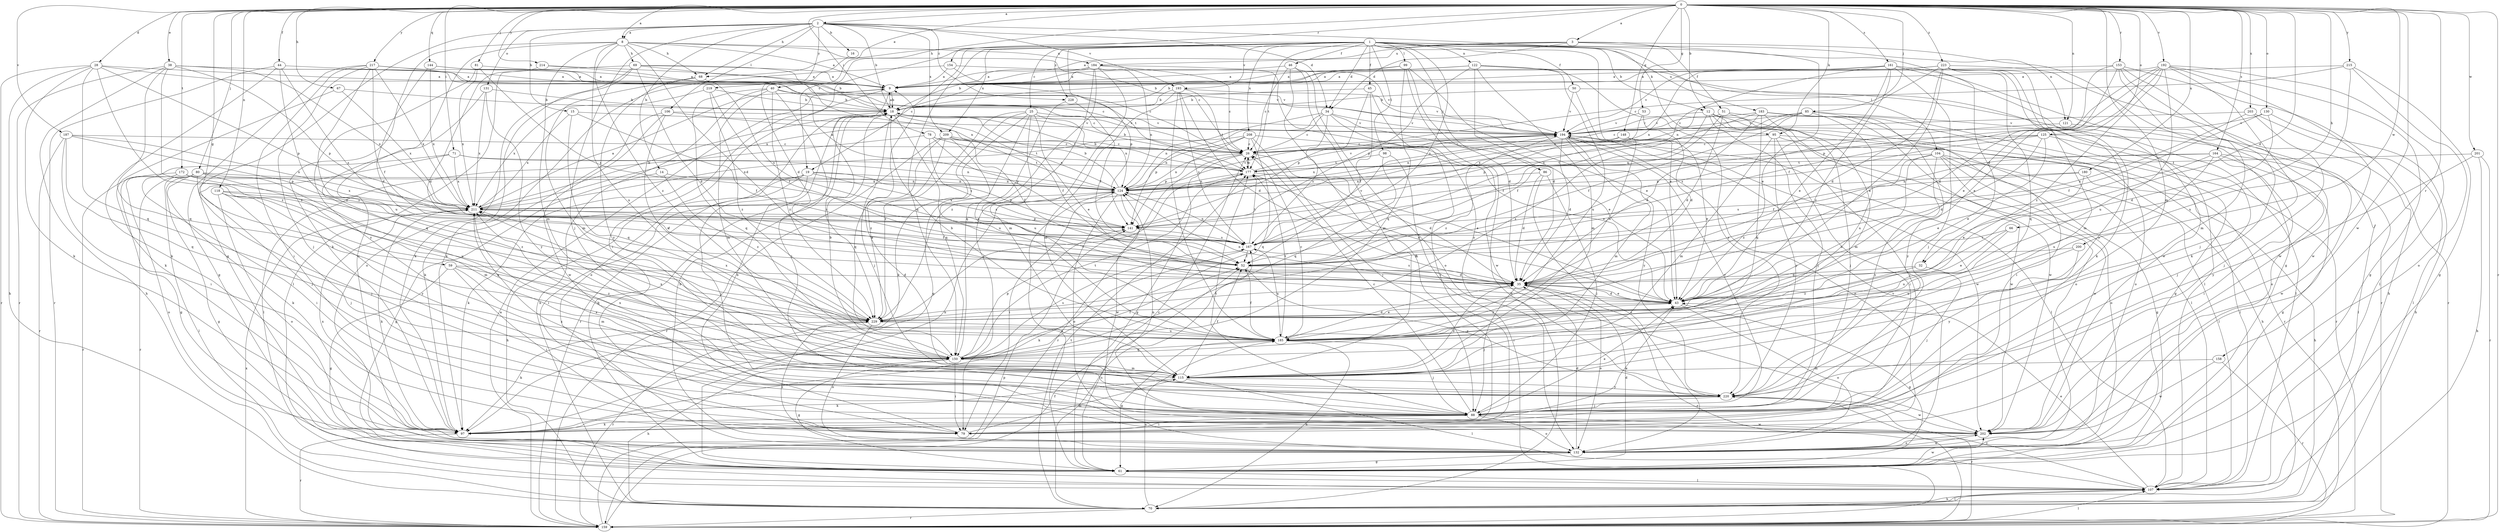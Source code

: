 strict digraph  {
0;
1;
2;
3;
8;
9;
12;
14;
15;
16;
18;
19;
25;
26;
28;
32;
34;
35;
38;
40;
43;
44;
45;
46;
50;
51;
52;
53;
59;
61;
66;
67;
68;
69;
70;
71;
78;
79;
80;
81;
85;
86;
88;
95;
97;
98;
99;
104;
106;
107;
115;
118;
121;
122;
124;
125;
130;
131;
132;
141;
144;
148;
150;
153;
154;
158;
159;
161;
164;
167;
172;
177;
180;
183;
184;
185;
187;
192;
193;
194;
200;
201;
202;
203;
208;
209;
211;
214;
215;
217;
219;
220;
223;
228;
229;
0 -> 2  [label=a];
0 -> 3  [label=a];
0 -> 8  [label=a];
0 -> 12  [label=b];
0 -> 19  [label=c];
0 -> 28  [label=d];
0 -> 32  [label=d];
0 -> 38  [label=e];
0 -> 40  [label=e];
0 -> 44  [label=f];
0 -> 53  [label=g];
0 -> 59  [label=g];
0 -> 66  [label=h];
0 -> 67  [label=h];
0 -> 71  [label=i];
0 -> 78  [label=i];
0 -> 80  [label=j];
0 -> 81  [label=j];
0 -> 85  [label=j];
0 -> 95  [label=k];
0 -> 115  [label=m];
0 -> 118  [label=n];
0 -> 121  [label=n];
0 -> 125  [label=o];
0 -> 130  [label=o];
0 -> 144  [label=q];
0 -> 148  [label=q];
0 -> 153  [label=r];
0 -> 154  [label=r];
0 -> 158  [label=r];
0 -> 159  [label=r];
0 -> 161  [label=s];
0 -> 164  [label=s];
0 -> 172  [label=t];
0 -> 180  [label=u];
0 -> 187  [label=v];
0 -> 192  [label=v];
0 -> 200  [label=w];
0 -> 201  [label=w];
0 -> 202  [label=w];
0 -> 203  [label=x];
0 -> 214  [label=y];
0 -> 215  [label=y];
0 -> 217  [label=y];
0 -> 223  [label=z];
1 -> 12  [label=b];
1 -> 19  [label=c];
1 -> 25  [label=c];
1 -> 32  [label=d];
1 -> 34  [label=d];
1 -> 43  [label=e];
1 -> 45  [label=f];
1 -> 46  [label=f];
1 -> 50  [label=f];
1 -> 79  [label=i];
1 -> 86  [label=j];
1 -> 98  [label=l];
1 -> 99  [label=l];
1 -> 104  [label=l];
1 -> 121  [label=n];
1 -> 122  [label=n];
1 -> 141  [label=p];
1 -> 150  [label=q];
1 -> 167  [label=s];
1 -> 177  [label=t];
1 -> 183  [label=u];
1 -> 193  [label=v];
1 -> 208  [label=x];
1 -> 209  [label=x];
1 -> 228  [label=z];
2 -> 8  [label=a];
2 -> 14  [label=b];
2 -> 15  [label=b];
2 -> 16  [label=b];
2 -> 18  [label=b];
2 -> 34  [label=d];
2 -> 61  [label=g];
2 -> 68  [label=h];
2 -> 88  [label=j];
2 -> 95  [label=k];
2 -> 106  [label=l];
2 -> 131  [label=o];
2 -> 193  [label=v];
2 -> 209  [label=x];
2 -> 219  [label=y];
2 -> 228  [label=z];
3 -> 9  [label=a];
3 -> 34  [label=d];
3 -> 43  [label=e];
3 -> 51  [label=f];
3 -> 61  [label=g];
3 -> 68  [label=h];
3 -> 184  [label=u];
8 -> 9  [label=a];
8 -> 26  [label=c];
8 -> 35  [label=d];
8 -> 68  [label=h];
8 -> 69  [label=h];
8 -> 97  [label=k];
8 -> 115  [label=m];
8 -> 132  [label=o];
8 -> 184  [label=u];
8 -> 185  [label=u];
8 -> 229  [label=z];
9 -> 18  [label=b];
9 -> 132  [label=o];
9 -> 229  [label=z];
12 -> 79  [label=i];
12 -> 88  [label=j];
12 -> 107  [label=l];
12 -> 132  [label=o];
12 -> 159  [label=r];
12 -> 194  [label=v];
12 -> 229  [label=z];
14 -> 61  [label=g];
14 -> 124  [label=n];
14 -> 229  [label=z];
15 -> 52  [label=f];
15 -> 150  [label=q];
15 -> 194  [label=v];
15 -> 211  [label=x];
16 -> 35  [label=d];
18 -> 9  [label=a];
18 -> 52  [label=f];
18 -> 88  [label=j];
18 -> 159  [label=r];
18 -> 185  [label=u];
18 -> 194  [label=v];
19 -> 70  [label=h];
19 -> 79  [label=i];
19 -> 88  [label=j];
19 -> 97  [label=k];
19 -> 124  [label=n];
19 -> 141  [label=p];
19 -> 167  [label=s];
25 -> 43  [label=e];
25 -> 61  [label=g];
25 -> 97  [label=k];
25 -> 124  [label=n];
25 -> 150  [label=q];
25 -> 185  [label=u];
25 -> 194  [label=v];
25 -> 229  [label=z];
26 -> 18  [label=b];
26 -> 43  [label=e];
26 -> 61  [label=g];
26 -> 124  [label=n];
26 -> 159  [label=r];
26 -> 177  [label=t];
28 -> 9  [label=a];
28 -> 26  [label=c];
28 -> 70  [label=h];
28 -> 97  [label=k];
28 -> 141  [label=p];
28 -> 150  [label=q];
28 -> 159  [label=r];
28 -> 229  [label=z];
32 -> 35  [label=d];
32 -> 88  [label=j];
32 -> 229  [label=z];
34 -> 26  [label=c];
34 -> 43  [label=e];
34 -> 79  [label=i];
34 -> 124  [label=n];
34 -> 141  [label=p];
34 -> 167  [label=s];
34 -> 194  [label=v];
35 -> 43  [label=e];
35 -> 88  [label=j];
35 -> 132  [label=o];
35 -> 159  [label=r];
35 -> 167  [label=s];
38 -> 9  [label=a];
38 -> 26  [label=c];
38 -> 70  [label=h];
38 -> 141  [label=p];
38 -> 150  [label=q];
38 -> 159  [label=r];
38 -> 211  [label=x];
38 -> 229  [label=z];
40 -> 18  [label=b];
40 -> 26  [label=c];
40 -> 70  [label=h];
40 -> 88  [label=j];
40 -> 115  [label=m];
40 -> 150  [label=q];
40 -> 229  [label=z];
43 -> 35  [label=d];
43 -> 61  [label=g];
43 -> 124  [label=n];
43 -> 132  [label=o];
43 -> 229  [label=z];
44 -> 9  [label=a];
44 -> 97  [label=k];
44 -> 159  [label=r];
44 -> 167  [label=s];
44 -> 229  [label=z];
45 -> 18  [label=b];
45 -> 52  [label=f];
45 -> 141  [label=p];
45 -> 202  [label=w];
46 -> 9  [label=a];
46 -> 26  [label=c];
46 -> 97  [label=k];
46 -> 115  [label=m];
46 -> 132  [label=o];
50 -> 18  [label=b];
50 -> 107  [label=l];
50 -> 185  [label=u];
50 -> 194  [label=v];
51 -> 35  [label=d];
51 -> 52  [label=f];
51 -> 79  [label=i];
51 -> 115  [label=m];
51 -> 194  [label=v];
52 -> 35  [label=d];
52 -> 220  [label=y];
53 -> 35  [label=d];
53 -> 141  [label=p];
53 -> 194  [label=v];
59 -> 35  [label=d];
59 -> 61  [label=g];
59 -> 79  [label=i];
59 -> 115  [label=m];
59 -> 229  [label=z];
61 -> 26  [label=c];
61 -> 35  [label=d];
61 -> 107  [label=l];
61 -> 124  [label=n];
61 -> 202  [label=w];
66 -> 43  [label=e];
66 -> 167  [label=s];
66 -> 185  [label=u];
67 -> 18  [label=b];
67 -> 97  [label=k];
67 -> 211  [label=x];
68 -> 115  [label=m];
68 -> 167  [label=s];
68 -> 220  [label=y];
69 -> 9  [label=a];
69 -> 18  [label=b];
69 -> 35  [label=d];
69 -> 97  [label=k];
69 -> 107  [label=l];
69 -> 124  [label=n];
69 -> 132  [label=o];
70 -> 107  [label=l];
70 -> 159  [label=r];
70 -> 167  [label=s];
70 -> 177  [label=t];
70 -> 185  [label=u];
71 -> 61  [label=g];
71 -> 88  [label=j];
71 -> 124  [label=n];
71 -> 177  [label=t];
71 -> 211  [label=x];
78 -> 26  [label=c];
78 -> 107  [label=l];
78 -> 141  [label=p];
78 -> 167  [label=s];
78 -> 177  [label=t];
79 -> 18  [label=b];
79 -> 115  [label=m];
80 -> 61  [label=g];
80 -> 88  [label=j];
80 -> 97  [label=k];
80 -> 107  [label=l];
80 -> 115  [label=m];
80 -> 124  [label=n];
80 -> 159  [label=r];
80 -> 185  [label=u];
81 -> 9  [label=a];
81 -> 167  [label=s];
81 -> 211  [label=x];
81 -> 220  [label=y];
85 -> 26  [label=c];
85 -> 52  [label=f];
85 -> 159  [label=r];
85 -> 185  [label=u];
85 -> 194  [label=v];
85 -> 211  [label=x];
85 -> 220  [label=y];
86 -> 35  [label=d];
86 -> 88  [label=j];
86 -> 124  [label=n];
86 -> 132  [label=o];
88 -> 26  [label=c];
88 -> 43  [label=e];
88 -> 79  [label=i];
88 -> 97  [label=k];
88 -> 132  [label=o];
88 -> 177  [label=t];
88 -> 194  [label=v];
88 -> 202  [label=w];
88 -> 211  [label=x];
95 -> 26  [label=c];
95 -> 70  [label=h];
95 -> 79  [label=i];
95 -> 115  [label=m];
95 -> 202  [label=w];
95 -> 220  [label=y];
97 -> 43  [label=e];
97 -> 124  [label=n];
97 -> 159  [label=r];
97 -> 211  [label=x];
98 -> 150  [label=q];
98 -> 159  [label=r];
98 -> 177  [label=t];
99 -> 9  [label=a];
99 -> 18  [label=b];
99 -> 35  [label=d];
99 -> 43  [label=e];
99 -> 70  [label=h];
99 -> 150  [label=q];
104 -> 61  [label=g];
104 -> 107  [label=l];
104 -> 132  [label=o];
104 -> 177  [label=t];
104 -> 185  [label=u];
104 -> 202  [label=w];
104 -> 220  [label=y];
104 -> 229  [label=z];
106 -> 97  [label=k];
106 -> 177  [label=t];
106 -> 185  [label=u];
106 -> 194  [label=v];
106 -> 202  [label=w];
107 -> 18  [label=b];
107 -> 43  [label=e];
107 -> 70  [label=h];
107 -> 220  [label=y];
115 -> 9  [label=a];
115 -> 35  [label=d];
115 -> 52  [label=f];
115 -> 97  [label=k];
115 -> 107  [label=l];
115 -> 220  [label=y];
118 -> 52  [label=f];
118 -> 88  [label=j];
118 -> 132  [label=o];
118 -> 150  [label=q];
118 -> 211  [label=x];
118 -> 220  [label=y];
121 -> 132  [label=o];
121 -> 167  [label=s];
122 -> 9  [label=a];
122 -> 18  [label=b];
122 -> 35  [label=d];
122 -> 107  [label=l];
122 -> 115  [label=m];
122 -> 141  [label=p];
122 -> 185  [label=u];
122 -> 220  [label=y];
124 -> 18  [label=b];
124 -> 79  [label=i];
124 -> 132  [label=o];
124 -> 194  [label=v];
124 -> 202  [label=w];
124 -> 211  [label=x];
125 -> 26  [label=c];
125 -> 35  [label=d];
125 -> 43  [label=e];
125 -> 88  [label=j];
125 -> 107  [label=l];
125 -> 124  [label=n];
125 -> 141  [label=p];
130 -> 35  [label=d];
130 -> 52  [label=f];
130 -> 70  [label=h];
130 -> 194  [label=v];
131 -> 18  [label=b];
131 -> 150  [label=q];
131 -> 211  [label=x];
131 -> 220  [label=y];
132 -> 18  [label=b];
132 -> 35  [label=d];
132 -> 61  [label=g];
132 -> 194  [label=v];
132 -> 202  [label=w];
132 -> 229  [label=z];
141 -> 167  [label=s];
144 -> 9  [label=a];
144 -> 35  [label=d];
144 -> 194  [label=v];
144 -> 211  [label=x];
148 -> 26  [label=c];
148 -> 43  [label=e];
148 -> 107  [label=l];
148 -> 124  [label=n];
150 -> 18  [label=b];
150 -> 52  [label=f];
150 -> 61  [label=g];
150 -> 70  [label=h];
150 -> 79  [label=i];
150 -> 115  [label=m];
150 -> 141  [label=p];
150 -> 167  [label=s];
150 -> 177  [label=t];
150 -> 211  [label=x];
153 -> 9  [label=a];
153 -> 35  [label=d];
153 -> 43  [label=e];
153 -> 97  [label=k];
153 -> 115  [label=m];
153 -> 159  [label=r];
153 -> 202  [label=w];
154 -> 9  [label=a];
154 -> 97  [label=k];
154 -> 177  [label=t];
154 -> 194  [label=v];
158 -> 115  [label=m];
158 -> 159  [label=r];
158 -> 202  [label=w];
159 -> 9  [label=a];
159 -> 52  [label=f];
159 -> 107  [label=l];
159 -> 141  [label=p];
159 -> 211  [label=x];
161 -> 9  [label=a];
161 -> 43  [label=e];
161 -> 88  [label=j];
161 -> 124  [label=n];
161 -> 159  [label=r];
161 -> 167  [label=s];
161 -> 202  [label=w];
161 -> 229  [label=z];
164 -> 43  [label=e];
164 -> 52  [label=f];
164 -> 61  [label=g];
164 -> 79  [label=i];
164 -> 177  [label=t];
164 -> 185  [label=u];
164 -> 202  [label=w];
167 -> 52  [label=f];
167 -> 97  [label=k];
167 -> 124  [label=n];
167 -> 177  [label=t];
167 -> 185  [label=u];
167 -> 194  [label=v];
172 -> 79  [label=i];
172 -> 124  [label=n];
172 -> 132  [label=o];
172 -> 159  [label=r];
172 -> 211  [label=x];
172 -> 229  [label=z];
177 -> 18  [label=b];
177 -> 26  [label=c];
177 -> 35  [label=d];
177 -> 43  [label=e];
177 -> 124  [label=n];
177 -> 194  [label=v];
180 -> 43  [label=e];
180 -> 70  [label=h];
180 -> 124  [label=n];
180 -> 167  [label=s];
183 -> 35  [label=d];
183 -> 52  [label=f];
183 -> 61  [label=g];
183 -> 88  [label=j];
183 -> 132  [label=o];
183 -> 150  [label=q];
183 -> 194  [label=v];
183 -> 202  [label=w];
184 -> 9  [label=a];
184 -> 18  [label=b];
184 -> 26  [label=c];
184 -> 79  [label=i];
184 -> 115  [label=m];
184 -> 124  [label=n];
184 -> 150  [label=q];
184 -> 211  [label=x];
184 -> 220  [label=y];
185 -> 18  [label=b];
185 -> 26  [label=c];
185 -> 35  [label=d];
185 -> 52  [label=f];
185 -> 61  [label=g];
185 -> 70  [label=h];
185 -> 88  [label=j];
185 -> 150  [label=q];
185 -> 177  [label=t];
187 -> 26  [label=c];
187 -> 79  [label=i];
187 -> 141  [label=p];
187 -> 150  [label=q];
187 -> 159  [label=r];
187 -> 211  [label=x];
192 -> 9  [label=a];
192 -> 43  [label=e];
192 -> 52  [label=f];
192 -> 61  [label=g];
192 -> 88  [label=j];
192 -> 107  [label=l];
192 -> 141  [label=p];
192 -> 185  [label=u];
192 -> 202  [label=w];
192 -> 229  [label=z];
193 -> 18  [label=b];
193 -> 35  [label=d];
193 -> 115  [label=m];
193 -> 167  [label=s];
193 -> 177  [label=t];
193 -> 185  [label=u];
193 -> 194  [label=v];
194 -> 26  [label=c];
194 -> 35  [label=d];
194 -> 107  [label=l];
194 -> 115  [label=m];
194 -> 132  [label=o];
194 -> 202  [label=w];
194 -> 211  [label=x];
194 -> 220  [label=y];
194 -> 229  [label=z];
200 -> 52  [label=f];
200 -> 185  [label=u];
200 -> 220  [label=y];
201 -> 70  [label=h];
201 -> 159  [label=r];
201 -> 177  [label=t];
201 -> 220  [label=y];
202 -> 124  [label=n];
202 -> 132  [label=o];
202 -> 211  [label=x];
203 -> 88  [label=j];
203 -> 107  [label=l];
203 -> 167  [label=s];
203 -> 194  [label=v];
208 -> 26  [label=c];
208 -> 43  [label=e];
208 -> 88  [label=j];
208 -> 124  [label=n];
208 -> 141  [label=p];
208 -> 150  [label=q];
208 -> 211  [label=x];
209 -> 26  [label=c];
209 -> 43  [label=e];
209 -> 52  [label=f];
209 -> 124  [label=n];
209 -> 150  [label=q];
209 -> 159  [label=r];
209 -> 229  [label=z];
211 -> 9  [label=a];
211 -> 18  [label=b];
211 -> 52  [label=f];
211 -> 97  [label=k];
211 -> 141  [label=p];
214 -> 9  [label=a];
214 -> 35  [label=d];
214 -> 124  [label=n];
215 -> 9  [label=a];
215 -> 26  [label=c];
215 -> 61  [label=g];
215 -> 132  [label=o];
215 -> 185  [label=u];
217 -> 9  [label=a];
217 -> 52  [label=f];
217 -> 61  [label=g];
217 -> 79  [label=i];
217 -> 88  [label=j];
217 -> 185  [label=u];
217 -> 194  [label=v];
217 -> 211  [label=x];
219 -> 18  [label=b];
219 -> 52  [label=f];
219 -> 211  [label=x];
219 -> 229  [label=z];
220 -> 88  [label=j];
220 -> 159  [label=r];
220 -> 202  [label=w];
220 -> 211  [label=x];
223 -> 9  [label=a];
223 -> 35  [label=d];
223 -> 43  [label=e];
223 -> 70  [label=h];
223 -> 97  [label=k];
223 -> 115  [label=m];
223 -> 124  [label=n];
223 -> 150  [label=q];
223 -> 194  [label=v];
223 -> 220  [label=y];
228 -> 52  [label=f];
228 -> 229  [label=z];
229 -> 43  [label=e];
229 -> 97  [label=k];
229 -> 132  [label=o];
229 -> 159  [label=r];
229 -> 177  [label=t];
229 -> 185  [label=u];
229 -> 211  [label=x];
}
